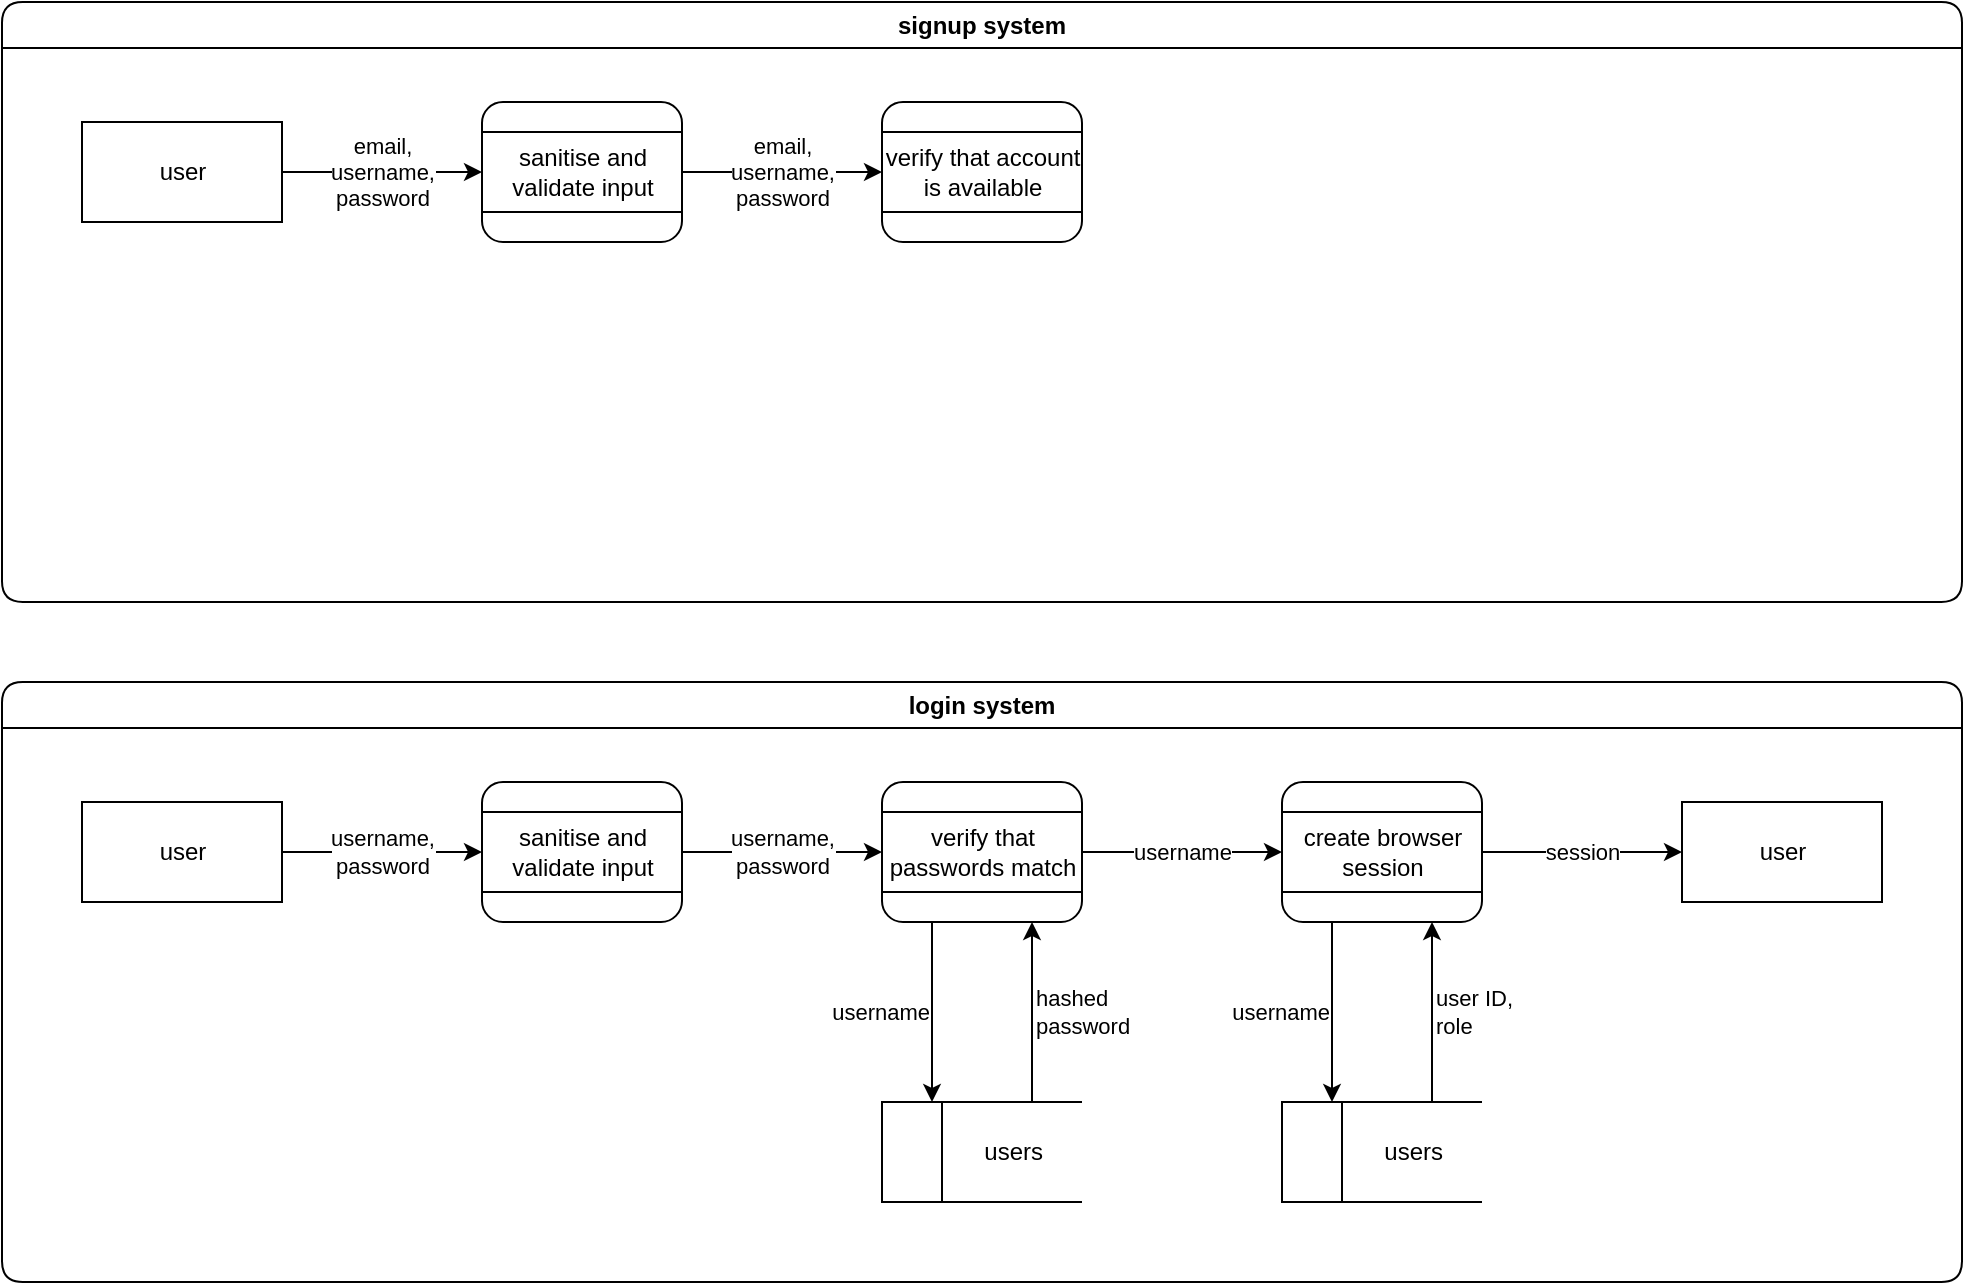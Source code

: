 <mxfile version="20.8.10" type="device"><diagram name="Page-1" id="MmcYe2nSXoIV_PRa-pRE"><mxGraphModel dx="989" dy="612" grid="1" gridSize="10" guides="1" tooltips="1" connect="1" arrows="1" fold="1" page="1" pageScale="1" pageWidth="827" pageHeight="1169" math="0" shadow="0"><root><mxCell id="0"/><mxCell id="1" parent="0"/><mxCell id="d7CrB-v8tWP9uEyoI6vz-1" value="signup system" style="swimlane;whiteSpace=wrap;html=1;glass=0;rounded=1;" vertex="1" parent="1"><mxGeometry x="40" y="40" width="980" height="300" as="geometry"/></mxCell><mxCell id="d7CrB-v8tWP9uEyoI6vz-18" value="email,&lt;br&gt;username,&lt;br&gt;password" style="edgeStyle=orthogonalEdgeStyle;rounded=0;orthogonalLoop=1;jettySize=auto;html=1;exitX=1;exitY=0.5;exitDx=0;exitDy=0;entryX=0;entryY=0.5;entryDx=0;entryDy=0;" edge="1" parent="d7CrB-v8tWP9uEyoI6vz-1" source="d7CrB-v8tWP9uEyoI6vz-10" target="d7CrB-v8tWP9uEyoI6vz-58"><mxGeometry relative="1" as="geometry"><mxPoint x="240" y="85" as="targetPoint"/></mxGeometry></mxCell><mxCell id="d7CrB-v8tWP9uEyoI6vz-10" value="user" style="html=1;dashed=0;whitespace=wrap;rounded=0;glass=0;sketch=0;" vertex="1" parent="d7CrB-v8tWP9uEyoI6vz-1"><mxGeometry x="40" y="60" width="100" height="50" as="geometry"/></mxCell><mxCell id="d7CrB-v8tWP9uEyoI6vz-57" value="" style="html=1;dashed=0;whitespace=wrap;rounded=1;glass=0;sketch=0;" vertex="1" parent="d7CrB-v8tWP9uEyoI6vz-1"><mxGeometry x="240" y="50" width="100" height="70" as="geometry"/></mxCell><mxCell id="d7CrB-v8tWP9uEyoI6vz-61" value="email,&lt;br&gt;username,&lt;br&gt;password" style="edgeStyle=orthogonalEdgeStyle;rounded=0;orthogonalLoop=1;jettySize=auto;html=1;exitX=1;exitY=0.5;exitDx=0;exitDy=0;entryX=0;entryY=0.5;entryDx=0;entryDy=0;" edge="1" parent="d7CrB-v8tWP9uEyoI6vz-1" source="d7CrB-v8tWP9uEyoI6vz-58" target="d7CrB-v8tWP9uEyoI6vz-59"><mxGeometry relative="1" as="geometry"/></mxCell><mxCell id="d7CrB-v8tWP9uEyoI6vz-58" value="sanitise and&lt;br&gt;validate input" style="html=1;dashed=0;whitespace=wrap;rounded=0;glass=0;sketch=0;" vertex="1" parent="d7CrB-v8tWP9uEyoI6vz-1"><mxGeometry x="240" y="65" width="100" height="40" as="geometry"/></mxCell><mxCell id="d7CrB-v8tWP9uEyoI6vz-59" value="" style="html=1;dashed=0;whitespace=wrap;rounded=1;glass=0;sketch=0;" vertex="1" parent="d7CrB-v8tWP9uEyoI6vz-1"><mxGeometry x="440" y="50" width="100" height="70" as="geometry"/></mxCell><mxCell id="d7CrB-v8tWP9uEyoI6vz-60" value="verify that account&lt;br&gt;is available" style="html=1;dashed=0;whitespace=wrap;rounded=0;glass=0;sketch=0;" vertex="1" parent="d7CrB-v8tWP9uEyoI6vz-1"><mxGeometry x="440" y="65" width="100" height="40" as="geometry"/></mxCell><mxCell id="d7CrB-v8tWP9uEyoI6vz-37" value="login system" style="swimlane;whiteSpace=wrap;html=1;glass=0;rounded=1;" vertex="1" parent="1"><mxGeometry x="40" y="380" width="980" height="300" as="geometry"/></mxCell><mxCell id="d7CrB-v8tWP9uEyoI6vz-38" value="username,&lt;br&gt;password" style="edgeStyle=orthogonalEdgeStyle;rounded=0;orthogonalLoop=1;jettySize=auto;html=1;exitX=1;exitY=0.5;exitDx=0;exitDy=0;entryX=0;entryY=0.5;entryDx=0;entryDy=0;" edge="1" parent="d7CrB-v8tWP9uEyoI6vz-37" source="d7CrB-v8tWP9uEyoI6vz-39" target="d7CrB-v8tWP9uEyoI6vz-41"><mxGeometry relative="1" as="geometry"/></mxCell><mxCell id="d7CrB-v8tWP9uEyoI6vz-39" value="user" style="html=1;dashed=0;whitespace=wrap;rounded=0;glass=0;sketch=0;" vertex="1" parent="d7CrB-v8tWP9uEyoI6vz-37"><mxGeometry x="40" y="60" width="100" height="50" as="geometry"/></mxCell><mxCell id="d7CrB-v8tWP9uEyoI6vz-40" value="" style="html=1;dashed=0;whitespace=wrap;rounded=1;glass=0;sketch=0;" vertex="1" parent="d7CrB-v8tWP9uEyoI6vz-37"><mxGeometry x="240" y="50" width="100" height="70" as="geometry"/></mxCell><mxCell id="d7CrB-v8tWP9uEyoI6vz-41" value="sanitise and&lt;br&gt;validate input" style="html=1;dashed=0;whitespace=wrap;rounded=0;glass=0;sketch=0;" vertex="1" parent="d7CrB-v8tWP9uEyoI6vz-37"><mxGeometry x="240" y="65" width="100" height="40" as="geometry"/></mxCell><mxCell id="d7CrB-v8tWP9uEyoI6vz-42" value="username,&lt;br&gt;password" style="edgeStyle=orthogonalEdgeStyle;rounded=0;orthogonalLoop=1;jettySize=auto;html=1;exitX=1;exitY=0.5;exitDx=0;exitDy=0;entryX=0;entryY=0.5;entryDx=0;entryDy=0;" edge="1" parent="d7CrB-v8tWP9uEyoI6vz-37" source="d7CrB-v8tWP9uEyoI6vz-41" target="d7CrB-v8tWP9uEyoI6vz-46"><mxGeometry relative="1" as="geometry"><mxPoint x="340.0" y="85.0" as="sourcePoint"/><mxPoint as="offset"/></mxGeometry></mxCell><mxCell id="d7CrB-v8tWP9uEyoI6vz-43" value="username" style="edgeStyle=orthogonalEdgeStyle;rounded=0;orthogonalLoop=1;jettySize=auto;html=1;exitX=0.25;exitY=1;exitDx=0;exitDy=0;entryX=0.25;entryY=0;entryDx=0;entryDy=0;entryPerimeter=0;align=right;" edge="1" parent="d7CrB-v8tWP9uEyoI6vz-37" source="d7CrB-v8tWP9uEyoI6vz-44" target="d7CrB-v8tWP9uEyoI6vz-47"><mxGeometry relative="1" as="geometry"/></mxCell><mxCell id="d7CrB-v8tWP9uEyoI6vz-44" value="" style="html=1;dashed=0;whitespace=wrap;rounded=1;glass=0;sketch=0;" vertex="1" parent="d7CrB-v8tWP9uEyoI6vz-37"><mxGeometry x="440" y="50" width="100" height="70" as="geometry"/></mxCell><mxCell id="d7CrB-v8tWP9uEyoI6vz-45" value="username" style="edgeStyle=orthogonalEdgeStyle;rounded=0;orthogonalLoop=1;jettySize=auto;html=1;exitX=1;exitY=0.5;exitDx=0;exitDy=0;entryX=0;entryY=0.5;entryDx=0;entryDy=0;" edge="1" parent="d7CrB-v8tWP9uEyoI6vz-37" source="d7CrB-v8tWP9uEyoI6vz-46" target="d7CrB-v8tWP9uEyoI6vz-51"><mxGeometry relative="1" as="geometry"/></mxCell><mxCell id="d7CrB-v8tWP9uEyoI6vz-46" value="verify that&lt;br&gt;passwords match" style="html=1;dashed=0;whitespace=wrap;rounded=0;glass=0;sketch=0;" vertex="1" parent="d7CrB-v8tWP9uEyoI6vz-37"><mxGeometry x="440" y="65" width="100" height="40" as="geometry"/></mxCell><mxCell id="d7CrB-v8tWP9uEyoI6vz-47" value="&lt;span style=&quot;white-space: pre;&quot;&gt;&#9;&lt;/span&gt;users" style="html=1;dashed=0;whitespace=wrap;shape=mxgraph.dfd.dataStoreID;align=center;spacingLeft=3;points=[[0,0],[0.5,0],[1,0],[0,0.5],[1,0.5],[0,1],[0.5,1],[1,1]];rounded=0;glass=0;sketch=0;" vertex="1" parent="d7CrB-v8tWP9uEyoI6vz-37"><mxGeometry x="440" y="210" width="100" height="50" as="geometry"/></mxCell><mxCell id="d7CrB-v8tWP9uEyoI6vz-48" value="hashed&lt;br&gt;password" style="edgeStyle=orthogonalEdgeStyle;rounded=0;orthogonalLoop=1;jettySize=auto;html=1;entryX=0.75;entryY=1;entryDx=0;entryDy=0;exitX=0.75;exitY=0;exitDx=0;exitDy=0;exitPerimeter=0;align=left;" edge="1" parent="d7CrB-v8tWP9uEyoI6vz-37" source="d7CrB-v8tWP9uEyoI6vz-47" target="d7CrB-v8tWP9uEyoI6vz-44"><mxGeometry x="0.005" relative="1" as="geometry"><mxPoint x="560" y="160" as="targetPoint"/><mxPoint x="550" y="190" as="sourcePoint"/><mxPoint as="offset"/></mxGeometry></mxCell><mxCell id="d7CrB-v8tWP9uEyoI6vz-49" value="username" style="edgeStyle=orthogonalEdgeStyle;rounded=0;orthogonalLoop=1;jettySize=auto;html=1;exitX=0.25;exitY=1;exitDx=0;exitDy=0;entryX=0.25;entryY=0;entryDx=0;entryDy=0;entryPerimeter=0;align=right;" edge="1" parent="d7CrB-v8tWP9uEyoI6vz-37" source="d7CrB-v8tWP9uEyoI6vz-50" target="d7CrB-v8tWP9uEyoI6vz-53"><mxGeometry relative="1" as="geometry"/></mxCell><mxCell id="d7CrB-v8tWP9uEyoI6vz-50" value="" style="html=1;dashed=0;whitespace=wrap;rounded=1;glass=0;sketch=0;" vertex="1" parent="d7CrB-v8tWP9uEyoI6vz-37"><mxGeometry x="640" y="50" width="100" height="70" as="geometry"/></mxCell><mxCell id="d7CrB-v8tWP9uEyoI6vz-51" value="create browser&lt;br&gt;session" style="html=1;dashed=0;whitespace=wrap;rounded=0;glass=0;sketch=0;" vertex="1" parent="d7CrB-v8tWP9uEyoI6vz-37"><mxGeometry x="640" y="65" width="100" height="40" as="geometry"/></mxCell><mxCell id="d7CrB-v8tWP9uEyoI6vz-52" value="user ID,&lt;br style=&quot;&quot;&gt;&lt;div style=&quot;&quot;&gt;role&lt;/div&gt;" style="edgeStyle=orthogonalEdgeStyle;rounded=0;orthogonalLoop=1;jettySize=auto;html=1;exitX=0.75;exitY=0;exitDx=0;exitDy=0;entryX=0.75;entryY=1;entryDx=0;entryDy=0;exitPerimeter=0;align=left;" edge="1" parent="d7CrB-v8tWP9uEyoI6vz-37" source="d7CrB-v8tWP9uEyoI6vz-53" target="d7CrB-v8tWP9uEyoI6vz-50"><mxGeometry relative="1" as="geometry"/></mxCell><mxCell id="d7CrB-v8tWP9uEyoI6vz-53" value="&lt;span style=&quot;white-space: pre;&quot;&gt;&#9;&lt;/span&gt;users" style="html=1;dashed=0;whitespace=wrap;shape=mxgraph.dfd.dataStoreID;align=center;spacingLeft=3;points=[[0,0],[0.5,0],[1,0],[0,0.5],[1,0.5],[0,1],[0.5,1],[1,1]];rounded=0;glass=0;sketch=0;" vertex="1" parent="d7CrB-v8tWP9uEyoI6vz-37"><mxGeometry x="640" y="210" width="100" height="50" as="geometry"/></mxCell><mxCell id="d7CrB-v8tWP9uEyoI6vz-54" value="user" style="html=1;dashed=0;whitespace=wrap;rounded=0;glass=0;sketch=0;" vertex="1" parent="d7CrB-v8tWP9uEyoI6vz-37"><mxGeometry x="840" y="60" width="100" height="50" as="geometry"/></mxCell><mxCell id="d7CrB-v8tWP9uEyoI6vz-55" value="session" style="edgeStyle=orthogonalEdgeStyle;rounded=0;orthogonalLoop=1;jettySize=auto;html=1;entryX=0;entryY=0.5;entryDx=0;entryDy=0;" edge="1" parent="d7CrB-v8tWP9uEyoI6vz-37" source="d7CrB-v8tWP9uEyoI6vz-51" target="d7CrB-v8tWP9uEyoI6vz-54"><mxGeometry relative="1" as="geometry"><mxPoint x="800" y="80" as="targetPoint"/></mxGeometry></mxCell></root></mxGraphModel></diagram></mxfile>